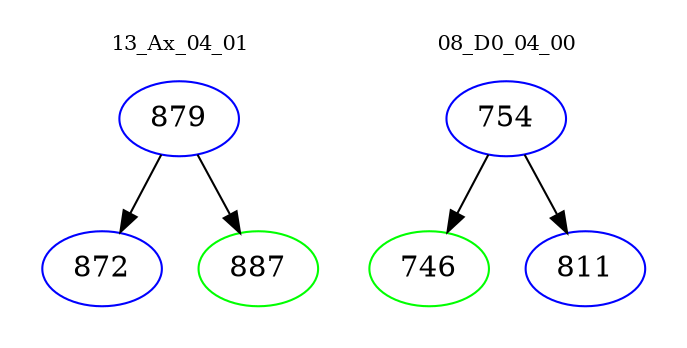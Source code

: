 digraph{
subgraph cluster_0 {
color = white
label = "13_Ax_04_01";
fontsize=10;
T0_879 [label="879", color="blue"]
T0_879 -> T0_872 [color="black"]
T0_872 [label="872", color="blue"]
T0_879 -> T0_887 [color="black"]
T0_887 [label="887", color="green"]
}
subgraph cluster_1 {
color = white
label = "08_D0_04_00";
fontsize=10;
T1_754 [label="754", color="blue"]
T1_754 -> T1_746 [color="black"]
T1_746 [label="746", color="green"]
T1_754 -> T1_811 [color="black"]
T1_811 [label="811", color="blue"]
}
}
